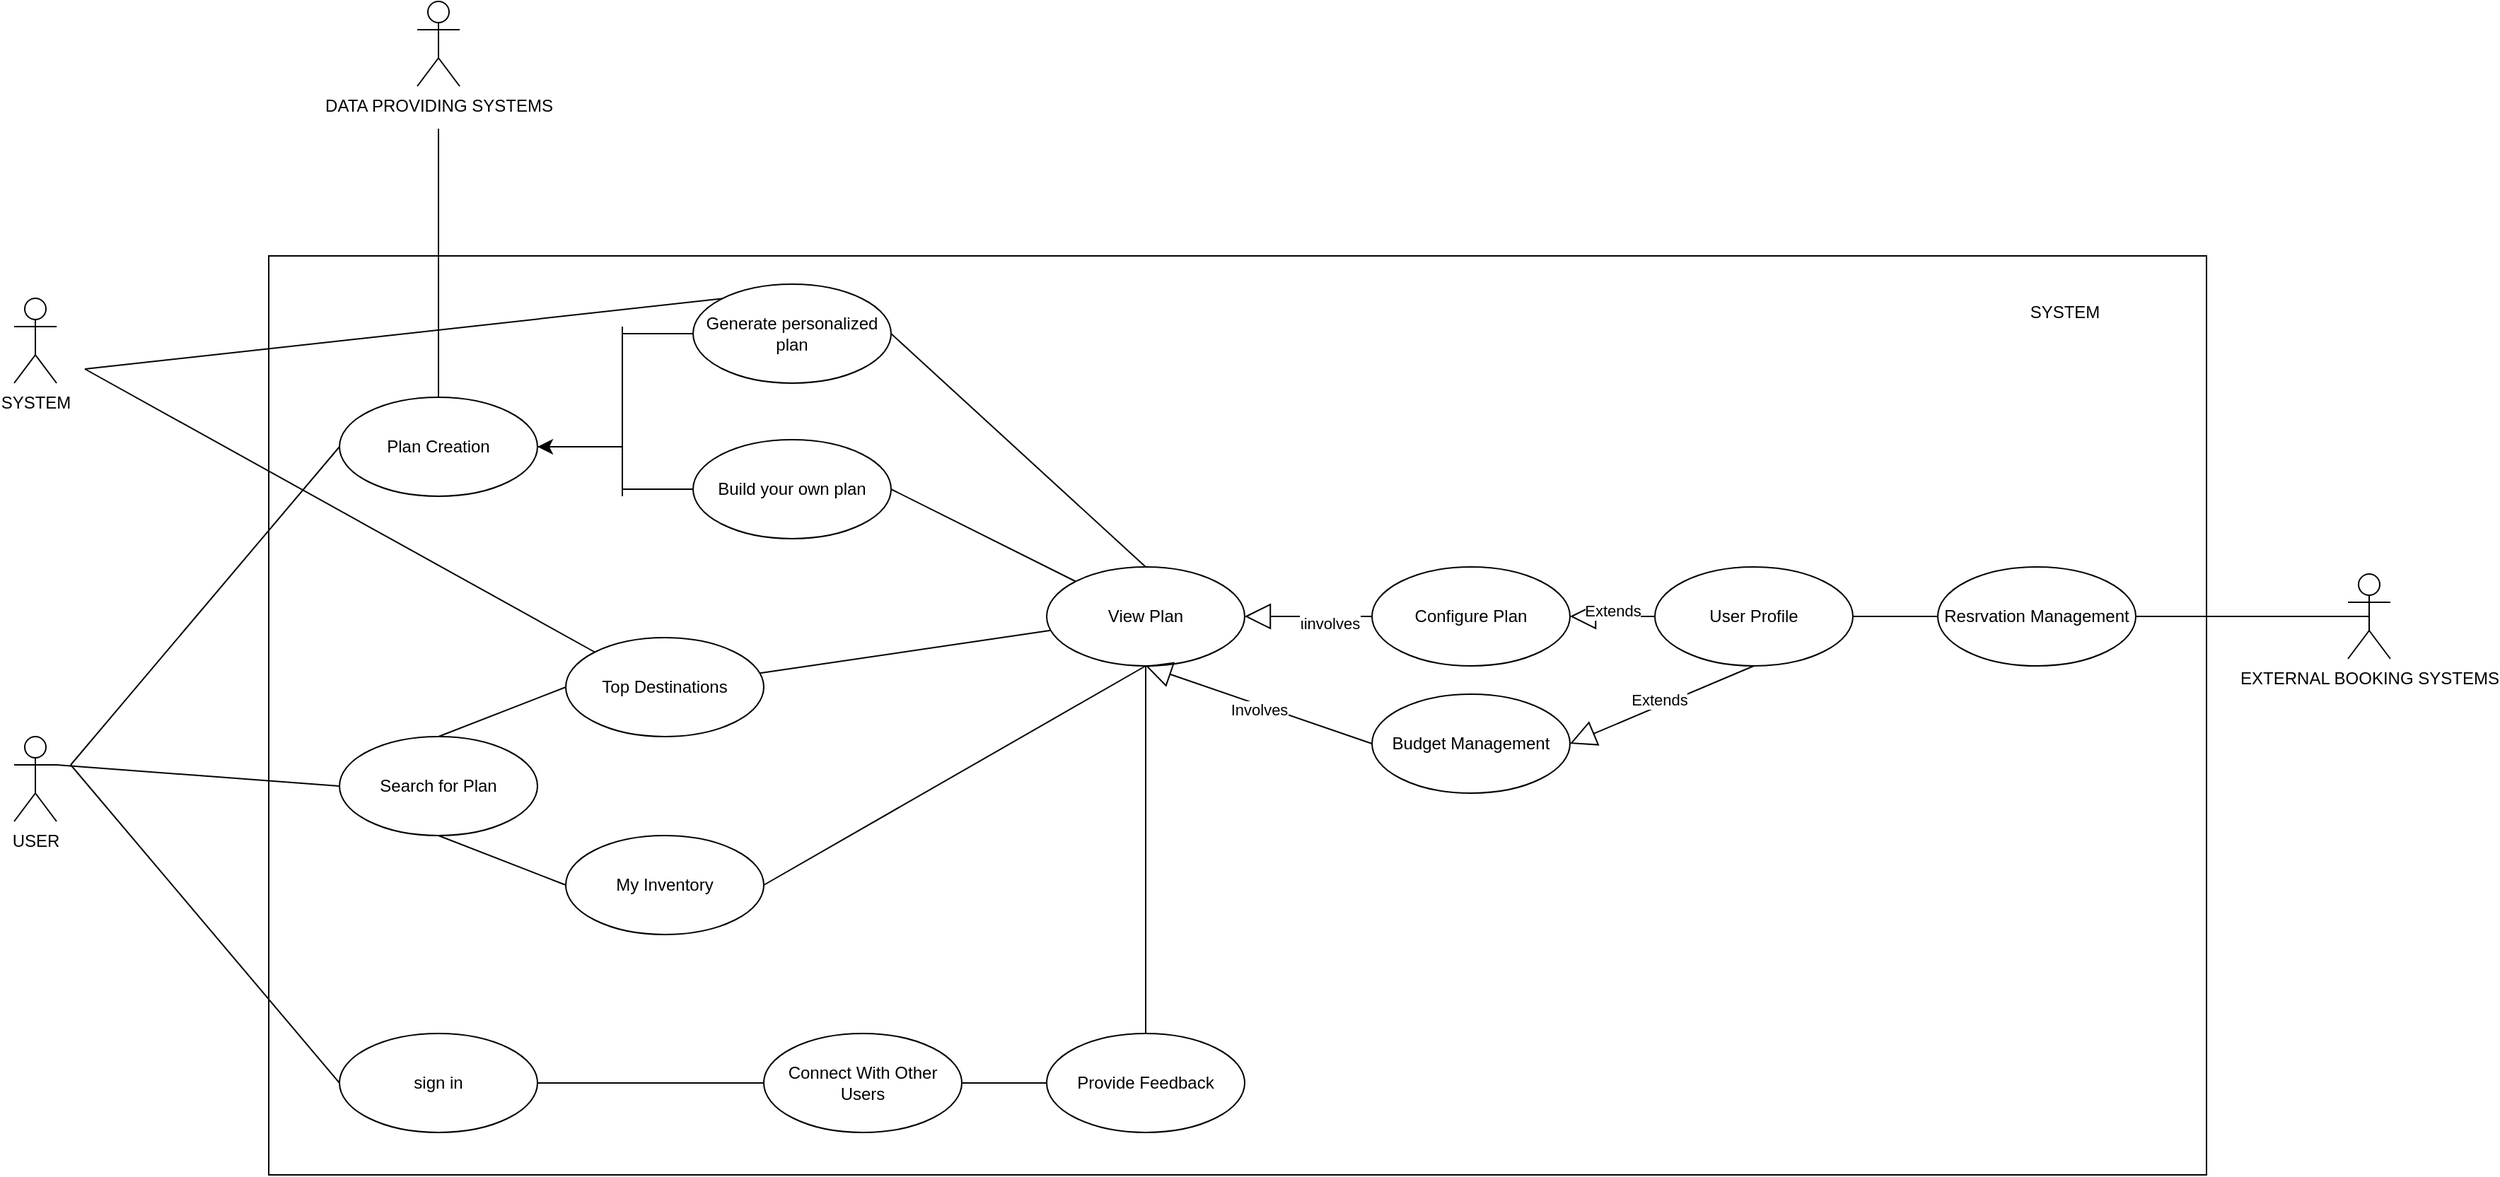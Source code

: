 <mxfile version="21.1.1" type="device">
  <diagram name="Page-1" id="b5b7bab2-c9e2-2cf4-8b2a-24fd1a2a6d21">
    <mxGraphModel dx="2812" dy="2063" grid="1" gridSize="10" guides="1" tooltips="1" connect="1" arrows="1" fold="1" page="1" pageScale="1" pageWidth="827" pageHeight="1169" background="none" math="0" shadow="0">
      <root>
        <mxCell id="0" />
        <mxCell id="1" parent="0" />
        <mxCell id="hmC-q4dl1WQtr98nrrKf-28" value="" style="rounded=0;whiteSpace=wrap;html=1;fillColor=none;" parent="1" vertex="1">
          <mxGeometry x="90" y="140" width="1370" height="650" as="geometry" />
        </mxCell>
        <mxCell id="hmC-q4dl1WQtr98nrrKf-26" value="Extends" style="endArrow=block;endSize=16;endFill=0;html=1;rounded=0;exitX=0;exitY=0.5;exitDx=0;exitDy=0;entryX=1;entryY=0.5;entryDx=0;entryDy=0;" parent="1" source="4t5-VJekiAMjedo5NGMA-56" target="4t5-VJekiAMjedo5NGMA-58" edge="1">
          <mxGeometry x="0.015" y="-4" width="160" relative="1" as="geometry">
            <mxPoint x="1000" y="295" as="sourcePoint" />
            <mxPoint x="920" y="260" as="targetPoint" />
            <Array as="points" />
            <mxPoint as="offset" />
          </mxGeometry>
        </mxCell>
        <mxCell id="hmC-q4dl1WQtr98nrrKf-27" value="Extends" style="endArrow=block;endSize=16;endFill=0;html=1;rounded=0;exitX=0.5;exitY=1;exitDx=0;exitDy=0;entryX=1;entryY=0.5;entryDx=0;entryDy=0;" parent="1" source="4t5-VJekiAMjedo5NGMA-56" target="4t5-VJekiAMjedo5NGMA-66" edge="1">
          <mxGeometry x="0.015" y="-4" width="160" relative="1" as="geometry">
            <mxPoint x="890" y="415" as="sourcePoint" />
            <mxPoint x="1010" y="490" as="targetPoint" />
            <Array as="points" />
            <mxPoint as="offset" />
          </mxGeometry>
        </mxCell>
        <mxCell id="am766mn74DMVU6TbcuKl-1" value="USER" style="shape=umlActor;verticalLabelPosition=bottom;verticalAlign=top;html=1;outlineConnect=0;" parent="1" vertex="1">
          <mxGeometry x="-90" y="480" width="30" height="60" as="geometry" />
        </mxCell>
        <mxCell id="am766mn74DMVU6TbcuKl-3" value="sign in" style="ellipse;whiteSpace=wrap;html=1;" parent="1" vertex="1">
          <mxGeometry x="140" y="690" width="140" height="70" as="geometry" />
        </mxCell>
        <mxCell id="am766mn74DMVU6TbcuKl-4" value="Plan Creation" style="ellipse;whiteSpace=wrap;html=1;" parent="1" vertex="1">
          <mxGeometry x="140" y="240" width="140" height="70" as="geometry" />
        </mxCell>
        <mxCell id="am766mn74DMVU6TbcuKl-5" value="Top Destinations" style="ellipse;whiteSpace=wrap;html=1;" parent="1" vertex="1">
          <mxGeometry x="300" y="410" width="140" height="70" as="geometry" />
        </mxCell>
        <mxCell id="am766mn74DMVU6TbcuKl-7" value="Generate personalized plan" style="ellipse;whiteSpace=wrap;html=1;" parent="1" vertex="1">
          <mxGeometry x="390" y="160" width="140" height="70" as="geometry" />
        </mxCell>
        <mxCell id="am766mn74DMVU6TbcuKl-8" value="Build your own plan" style="ellipse;whiteSpace=wrap;html=1;" parent="1" vertex="1">
          <mxGeometry x="390" y="270" width="140" height="70" as="geometry" />
        </mxCell>
        <mxCell id="am766mn74DMVU6TbcuKl-9" value="Search for Plan" style="ellipse;whiteSpace=wrap;html=1;" parent="1" vertex="1">
          <mxGeometry x="140" y="480" width="140" height="70" as="geometry" />
        </mxCell>
        <mxCell id="4t5-VJekiAMjedo5NGMA-1" value="SYSTEM" style="shape=umlActor;verticalLabelPosition=bottom;verticalAlign=top;html=1;outlineConnect=0;" parent="1" vertex="1">
          <mxGeometry x="-90" y="170" width="30" height="60" as="geometry" />
        </mxCell>
        <mxCell id="4t5-VJekiAMjedo5NGMA-6" value="View Plan" style="ellipse;whiteSpace=wrap;html=1;" parent="1" vertex="1">
          <mxGeometry x="640" y="360" width="140" height="70" as="geometry" />
        </mxCell>
        <mxCell id="4t5-VJekiAMjedo5NGMA-21" value="Connect With Other Users" style="ellipse;whiteSpace=wrap;html=1;" parent="1" vertex="1">
          <mxGeometry x="440" y="690" width="140" height="70" as="geometry" />
        </mxCell>
        <mxCell id="4t5-VJekiAMjedo5NGMA-25" value="ιinvolves" style="endArrow=block;endSize=16;endFill=0;html=1;rounded=0;entryX=1;entryY=0.5;entryDx=0;entryDy=0;exitX=0;exitY=0.5;exitDx=0;exitDy=0;" parent="1" source="4t5-VJekiAMjedo5NGMA-58" target="4t5-VJekiAMjedo5NGMA-6" edge="1">
          <mxGeometry x="-0.333" y="5" width="160" relative="1" as="geometry">
            <mxPoint x="840" y="430" as="sourcePoint" />
            <mxPoint x="890" y="650" as="targetPoint" />
            <Array as="points">
              <mxPoint x="830" y="395" />
            </Array>
            <mxPoint as="offset" />
          </mxGeometry>
        </mxCell>
        <mxCell id="4t5-VJekiAMjedo5NGMA-43" value="EXTERNAL BOOKING SYSTEMS" style="shape=umlActor;verticalLabelPosition=bottom;verticalAlign=top;html=1;" parent="1" vertex="1">
          <mxGeometry x="1560" y="365" width="30" height="60" as="geometry" />
        </mxCell>
        <mxCell id="4t5-VJekiAMjedo5NGMA-46" value="DATA PROVIDING SYSTEMS" style="shape=umlActor;verticalLabelPosition=bottom;verticalAlign=top;html=1;" parent="1" vertex="1">
          <mxGeometry x="195" y="-40" width="30" height="60" as="geometry" />
        </mxCell>
        <mxCell id="4t5-VJekiAMjedo5NGMA-5" value="My Inventory" style="ellipse;whiteSpace=wrap;html=1;" parent="1" vertex="1">
          <mxGeometry x="300" y="550" width="140" height="70" as="geometry" />
        </mxCell>
        <mxCell id="4t5-VJekiAMjedo5NGMA-56" value="User Profile&lt;br&gt;" style="ellipse;whiteSpace=wrap;html=1;" parent="1" vertex="1">
          <mxGeometry x="1070" y="360" width="140" height="70" as="geometry" />
        </mxCell>
        <mxCell id="4t5-VJekiAMjedo5NGMA-58" value="Configure Plan" style="ellipse;whiteSpace=wrap;html=1;" parent="1" vertex="1">
          <mxGeometry x="870" y="360" width="140" height="70" as="geometry" />
        </mxCell>
        <mxCell id="4t5-VJekiAMjedo5NGMA-66" value="Budget Management" style="ellipse;whiteSpace=wrap;html=1;" parent="1" vertex="1">
          <mxGeometry x="870" y="450" width="140" height="70" as="geometry" />
        </mxCell>
        <mxCell id="4t5-VJekiAMjedo5NGMA-68" value="Involves" style="endArrow=block;endSize=16;endFill=0;html=1;rounded=0;entryX=0.5;entryY=1;entryDx=0;entryDy=0;exitX=0;exitY=0.5;exitDx=0;exitDy=0;" parent="1" source="4t5-VJekiAMjedo5NGMA-66" target="4t5-VJekiAMjedo5NGMA-6" edge="1">
          <mxGeometry x="-0.01" y="2" width="160" relative="1" as="geometry">
            <mxPoint x="757.0" y="455" as="sourcePoint" />
            <mxPoint x="790" y="405" as="targetPoint" />
            <Array as="points" />
            <mxPoint y="1" as="offset" />
          </mxGeometry>
        </mxCell>
        <mxCell id="4t5-VJekiAMjedo5NGMA-71" value="Resrvation Management" style="ellipse;whiteSpace=wrap;html=1;" parent="1" vertex="1">
          <mxGeometry x="1270" y="360" width="140" height="70" as="geometry" />
        </mxCell>
        <mxCell id="4t5-VJekiAMjedo5NGMA-74" value="Provide Feedback" style="ellipse;whiteSpace=wrap;html=1;" parent="1" vertex="1">
          <mxGeometry x="640" y="690" width="140" height="70" as="geometry" />
        </mxCell>
        <mxCell id="hmC-q4dl1WQtr98nrrKf-1" value="" style="endArrow=none;html=1;rounded=0;exitX=1;exitY=0.333;exitDx=0;exitDy=0;exitPerimeter=0;entryX=0;entryY=0.5;entryDx=0;entryDy=0;" parent="1" source="am766mn74DMVU6TbcuKl-1" target="am766mn74DMVU6TbcuKl-9" edge="1">
          <mxGeometry width="50" height="50" relative="1" as="geometry">
            <mxPoint x="280" y="390" as="sourcePoint" />
            <mxPoint x="330" y="340" as="targetPoint" />
            <Array as="points" />
          </mxGeometry>
        </mxCell>
        <mxCell id="hmC-q4dl1WQtr98nrrKf-2" value="" style="endArrow=none;html=1;rounded=0;entryX=0;entryY=0.5;entryDx=0;entryDy=0;exitX=0.5;exitY=0;exitDx=0;exitDy=0;" parent="1" source="am766mn74DMVU6TbcuKl-9" target="am766mn74DMVU6TbcuKl-5" edge="1">
          <mxGeometry width="50" height="50" relative="1" as="geometry">
            <mxPoint x="230" y="430" as="sourcePoint" />
            <mxPoint x="280" y="380" as="targetPoint" />
          </mxGeometry>
        </mxCell>
        <mxCell id="hmC-q4dl1WQtr98nrrKf-3" value="" style="endArrow=none;html=1;rounded=0;entryX=0.5;entryY=1;entryDx=0;entryDy=0;exitX=0;exitY=0.5;exitDx=0;exitDy=0;" parent="1" source="4t5-VJekiAMjedo5NGMA-5" target="am766mn74DMVU6TbcuKl-9" edge="1">
          <mxGeometry width="50" height="50" relative="1" as="geometry">
            <mxPoint x="180" y="620" as="sourcePoint" />
            <mxPoint x="230" y="570" as="targetPoint" />
          </mxGeometry>
        </mxCell>
        <mxCell id="hmC-q4dl1WQtr98nrrKf-4" value="" style="endArrow=none;html=1;rounded=0;entryX=0;entryY=0.5;entryDx=0;entryDy=0;" parent="1" target="am766mn74DMVU6TbcuKl-4" edge="1">
          <mxGeometry width="50" height="50" relative="1" as="geometry">
            <mxPoint x="-50" y="500" as="sourcePoint" />
            <mxPoint x="40" y="390" as="targetPoint" />
          </mxGeometry>
        </mxCell>
        <mxCell id="hmC-q4dl1WQtr98nrrKf-5" value="" style="endArrow=none;html=1;rounded=0;" parent="1" edge="1">
          <mxGeometry width="50" height="50" relative="1" as="geometry">
            <mxPoint x="340" y="310" as="sourcePoint" />
            <mxPoint x="340" y="190" as="targetPoint" />
            <Array as="points" />
          </mxGeometry>
        </mxCell>
        <mxCell id="hmC-q4dl1WQtr98nrrKf-6" value="" style="endArrow=none;html=1;rounded=0;entryX=0;entryY=0.5;entryDx=0;entryDy=0;" parent="1" target="am766mn74DMVU6TbcuKl-7" edge="1">
          <mxGeometry width="50" height="50" relative="1" as="geometry">
            <mxPoint x="340" y="195" as="sourcePoint" />
            <mxPoint x="90" y="170" as="targetPoint" />
          </mxGeometry>
        </mxCell>
        <mxCell id="hmC-q4dl1WQtr98nrrKf-7" value="" style="endArrow=none;html=1;rounded=0;entryX=0;entryY=0.5;entryDx=0;entryDy=0;" parent="1" target="am766mn74DMVU6TbcuKl-8" edge="1">
          <mxGeometry width="50" height="50" relative="1" as="geometry">
            <mxPoint x="340" y="305" as="sourcePoint" />
            <mxPoint x="380" y="310" as="targetPoint" />
          </mxGeometry>
        </mxCell>
        <mxCell id="hmC-q4dl1WQtr98nrrKf-8" value="" style="endArrow=none;html=1;rounded=0;exitX=1;exitY=0.5;exitDx=0;exitDy=0;" parent="1" source="am766mn74DMVU6TbcuKl-4" edge="1">
          <mxGeometry width="50" height="50" relative="1" as="geometry">
            <mxPoint x="360" y="290" as="sourcePoint" />
            <mxPoint x="340" y="275" as="targetPoint" />
          </mxGeometry>
        </mxCell>
        <mxCell id="hmC-q4dl1WQtr98nrrKf-9" value="" style="endArrow=none;html=1;rounded=0;exitX=0.5;exitY=0;exitDx=0;exitDy=0;" parent="1" source="am766mn74DMVU6TbcuKl-4" edge="1">
          <mxGeometry width="50" height="50" relative="1" as="geometry">
            <mxPoint x="480" y="90" as="sourcePoint" />
            <mxPoint x="210" y="50" as="targetPoint" />
          </mxGeometry>
        </mxCell>
        <mxCell id="hmC-q4dl1WQtr98nrrKf-11" value="" style="endArrow=none;html=1;rounded=0;exitX=1;exitY=0.5;exitDx=0;exitDy=0;entryX=0.5;entryY=0;entryDx=0;entryDy=0;" parent="1" source="am766mn74DMVU6TbcuKl-7" target="4t5-VJekiAMjedo5NGMA-6" edge="1">
          <mxGeometry width="50" height="50" relative="1" as="geometry">
            <mxPoint x="670" y="300" as="sourcePoint" />
            <mxPoint x="720" y="250" as="targetPoint" />
          </mxGeometry>
        </mxCell>
        <mxCell id="hmC-q4dl1WQtr98nrrKf-12" value="" style="endArrow=none;html=1;rounded=0;exitX=1;exitY=0.5;exitDx=0;exitDy=0;" parent="1" source="4t5-VJekiAMjedo5NGMA-5" edge="1">
          <mxGeometry width="50" height="50" relative="1" as="geometry">
            <mxPoint x="540" y="530" as="sourcePoint" />
            <mxPoint x="710" y="430" as="targetPoint" />
          </mxGeometry>
        </mxCell>
        <mxCell id="hmC-q4dl1WQtr98nrrKf-13" value="" style="endArrow=none;html=1;rounded=0;" parent="1" source="am766mn74DMVU6TbcuKl-5" target="4t5-VJekiAMjedo5NGMA-6" edge="1">
          <mxGeometry width="50" height="50" relative="1" as="geometry">
            <mxPoint x="450" y="510" as="sourcePoint" />
            <mxPoint x="500" y="460" as="targetPoint" />
          </mxGeometry>
        </mxCell>
        <mxCell id="hmC-q4dl1WQtr98nrrKf-14" value="" style="endArrow=none;html=1;rounded=0;entryX=0;entryY=0;entryDx=0;entryDy=0;exitX=1;exitY=0.5;exitDx=0;exitDy=0;" parent="1" source="am766mn74DMVU6TbcuKl-8" target="4t5-VJekiAMjedo5NGMA-6" edge="1">
          <mxGeometry width="50" height="50" relative="1" as="geometry">
            <mxPoint x="530" y="380" as="sourcePoint" />
            <mxPoint x="580" y="330" as="targetPoint" />
          </mxGeometry>
        </mxCell>
        <mxCell id="hmC-q4dl1WQtr98nrrKf-15" value="" style="endArrow=none;html=1;rounded=0;entryX=0;entryY=0.5;entryDx=0;entryDy=0;" parent="1" target="am766mn74DMVU6TbcuKl-3" edge="1">
          <mxGeometry width="50" height="50" relative="1" as="geometry">
            <mxPoint x="-50" y="500" as="sourcePoint" />
            <mxPoint x="-130" y="740" as="targetPoint" />
          </mxGeometry>
        </mxCell>
        <mxCell id="hmC-q4dl1WQtr98nrrKf-16" value="" style="endArrow=none;html=1;rounded=0;entryX=0;entryY=0.5;entryDx=0;entryDy=0;exitX=1;exitY=0.5;exitDx=0;exitDy=0;" parent="1" source="am766mn74DMVU6TbcuKl-3" target="4t5-VJekiAMjedo5NGMA-21" edge="1">
          <mxGeometry width="50" height="50" relative="1" as="geometry">
            <mxPoint x="310" y="780" as="sourcePoint" />
            <mxPoint x="360" y="730" as="targetPoint" />
          </mxGeometry>
        </mxCell>
        <mxCell id="hmC-q4dl1WQtr98nrrKf-17" value="" style="endArrow=none;html=1;rounded=0;entryX=0;entryY=0.5;entryDx=0;entryDy=0;exitX=1;exitY=0.5;exitDx=0;exitDy=0;" parent="1" source="4t5-VJekiAMjedo5NGMA-21" target="4t5-VJekiAMjedo5NGMA-74" edge="1">
          <mxGeometry width="50" height="50" relative="1" as="geometry">
            <mxPoint x="500" y="810" as="sourcePoint" />
            <mxPoint x="550" y="760" as="targetPoint" />
          </mxGeometry>
        </mxCell>
        <mxCell id="hmC-q4dl1WQtr98nrrKf-19" value="" style="endArrow=none;html=1;rounded=0;exitX=0.5;exitY=0;exitDx=0;exitDy=0;" parent="1" source="4t5-VJekiAMjedo5NGMA-74" edge="1">
          <mxGeometry width="50" height="50" relative="1" as="geometry">
            <mxPoint x="710" y="630" as="sourcePoint" />
            <mxPoint x="710" y="430" as="targetPoint" />
          </mxGeometry>
        </mxCell>
        <mxCell id="hmC-q4dl1WQtr98nrrKf-24" value="" style="endArrow=none;html=1;rounded=0;entryX=0;entryY=0.5;entryDx=0;entryDy=0;exitX=1;exitY=0.5;exitDx=0;exitDy=0;" parent="1" source="4t5-VJekiAMjedo5NGMA-56" target="4t5-VJekiAMjedo5NGMA-71" edge="1">
          <mxGeometry width="50" height="50" relative="1" as="geometry">
            <mxPoint x="1180" y="480" as="sourcePoint" />
            <mxPoint x="1230" y="430" as="targetPoint" />
          </mxGeometry>
        </mxCell>
        <mxCell id="hmC-q4dl1WQtr98nrrKf-25" value="" style="endArrow=none;html=1;rounded=0;exitX=1;exitY=0.5;exitDx=0;exitDy=0;entryX=0.5;entryY=0.5;entryDx=0;entryDy=0;entryPerimeter=0;" parent="1" source="4t5-VJekiAMjedo5NGMA-71" target="4t5-VJekiAMjedo5NGMA-43" edge="1">
          <mxGeometry width="50" height="50" relative="1" as="geometry">
            <mxPoint x="1460" y="400" as="sourcePoint" />
            <mxPoint x="1510" y="350" as="targetPoint" />
          </mxGeometry>
        </mxCell>
        <mxCell id="hmC-q4dl1WQtr98nrrKf-30" value="SYSTEM" style="text;html=1;strokeColor=none;fillColor=none;align=center;verticalAlign=middle;whiteSpace=wrap;rounded=0;" parent="1" vertex="1">
          <mxGeometry x="1260" y="150" width="200" height="60" as="geometry" />
        </mxCell>
        <mxCell id="FPLFt8RZ3BO05-lLUgWW-1" value="" style="endArrow=classic;html=1;rounded=0;fontSize=12;startSize=8;endSize=8;curved=1;entryX=1;entryY=0.5;entryDx=0;entryDy=0;" parent="1" target="am766mn74DMVU6TbcuKl-4" edge="1">
          <mxGeometry width="50" height="50" relative="1" as="geometry">
            <mxPoint x="340" y="275" as="sourcePoint" />
            <mxPoint x="310" y="190" as="targetPoint" />
          </mxGeometry>
        </mxCell>
        <mxCell id="LQE4sAeHeSM7rPr-Xp2b-3" value="" style="endArrow=none;html=1;rounded=0;exitX=0;exitY=0;exitDx=0;exitDy=0;" edge="1" parent="1" source="am766mn74DMVU6TbcuKl-5">
          <mxGeometry width="50" height="50" relative="1" as="geometry">
            <mxPoint x="610" y="220" as="sourcePoint" />
            <mxPoint x="-40" y="220" as="targetPoint" />
          </mxGeometry>
        </mxCell>
        <mxCell id="LQE4sAeHeSM7rPr-Xp2b-4" value="" style="endArrow=none;html=1;rounded=0;exitX=0;exitY=0;exitDx=0;exitDy=0;" edge="1" parent="1" source="am766mn74DMVU6TbcuKl-7">
          <mxGeometry width="50" height="50" relative="1" as="geometry">
            <mxPoint x="580" y="410" as="sourcePoint" />
            <mxPoint x="-40" y="220" as="targetPoint" />
          </mxGeometry>
        </mxCell>
      </root>
    </mxGraphModel>
  </diagram>
</mxfile>
